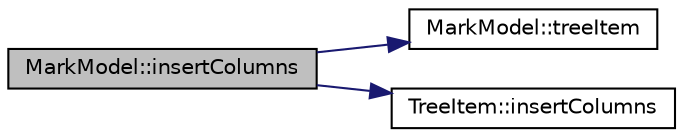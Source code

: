 digraph "MarkModel::insertColumns"
{
  edge [fontname="Helvetica",fontsize="10",labelfontname="Helvetica",labelfontsize="10"];
  node [fontname="Helvetica",fontsize="10",shape=record];
  rankdir="LR";
  Node100 [label="MarkModel::insertColumns",height=0.2,width=0.4,color="black", fillcolor="grey75", style="filled", fontcolor="black"];
  Node100 -> Node101 [color="midnightblue",fontsize="10",style="solid",fontname="Helvetica"];
  Node101 [label="MarkModel::treeItem",height=0.2,width=0.4,color="black", fillcolor="white", style="filled",URL="$class_mark_model.html#a6c38bcb4d3dee2fa69c4db2c681cf613",tooltip="This is a function to get the internal data structure from index. "];
  Node100 -> Node102 [color="midnightblue",fontsize="10",style="solid",fontname="Helvetica"];
  Node102 [label="TreeItem::insertColumns",height=0.2,width=0.4,color="black", fillcolor="white", style="filled",URL="$class_tree_item.html#ad0edce4d6979c8545629d8630d752eed"];
}
